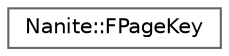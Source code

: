 digraph "Graphical Class Hierarchy"
{
 // INTERACTIVE_SVG=YES
 // LATEX_PDF_SIZE
  bgcolor="transparent";
  edge [fontname=Helvetica,fontsize=10,labelfontname=Helvetica,labelfontsize=10];
  node [fontname=Helvetica,fontsize=10,shape=box,height=0.2,width=0.4];
  rankdir="LR";
  Node0 [id="Node000000",label="Nanite::FPageKey",height=0.2,width=0.4,color="grey40", fillcolor="white", style="filled",URL="$d0/d44/structNanite_1_1FPageKey.html",tooltip=" "];
}
